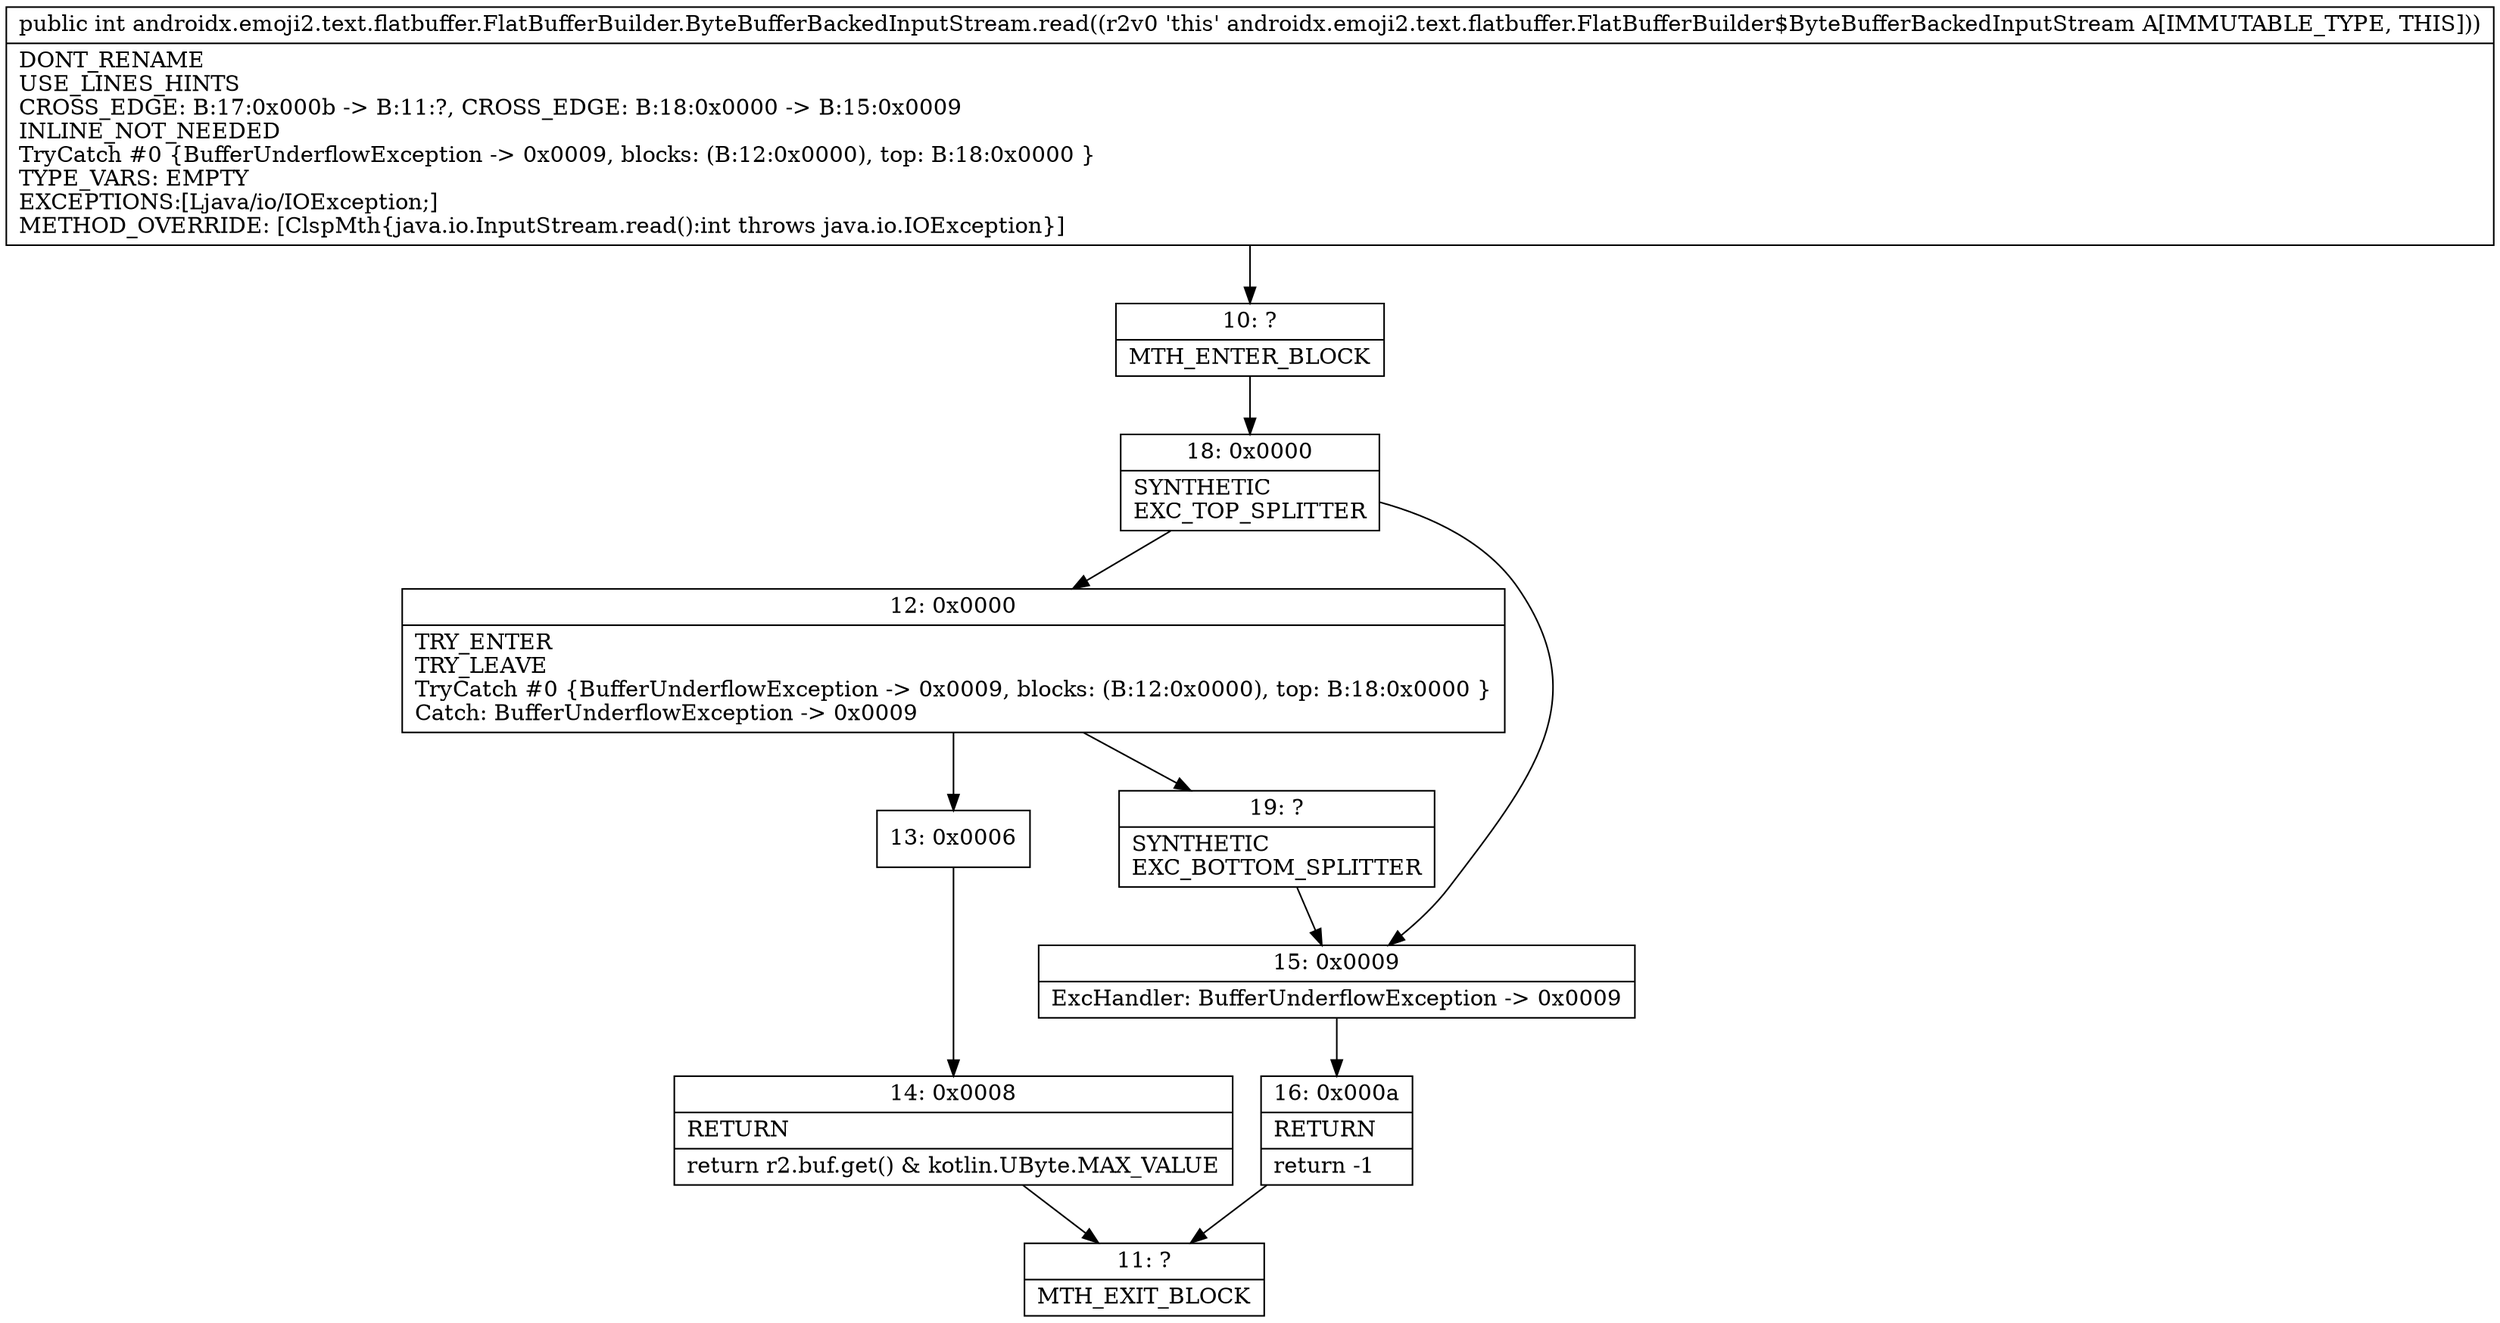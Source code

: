 digraph "CFG forandroidx.emoji2.text.flatbuffer.FlatBufferBuilder.ByteBufferBackedInputStream.read()I" {
Node_10 [shape=record,label="{10\:\ ?|MTH_ENTER_BLOCK\l}"];
Node_18 [shape=record,label="{18\:\ 0x0000|SYNTHETIC\lEXC_TOP_SPLITTER\l}"];
Node_12 [shape=record,label="{12\:\ 0x0000|TRY_ENTER\lTRY_LEAVE\lTryCatch #0 \{BufferUnderflowException \-\> 0x0009, blocks: (B:12:0x0000), top: B:18:0x0000 \}\lCatch: BufferUnderflowException \-\> 0x0009\l}"];
Node_13 [shape=record,label="{13\:\ 0x0006}"];
Node_14 [shape=record,label="{14\:\ 0x0008|RETURN\l|return r2.buf.get() & kotlin.UByte.MAX_VALUE\l}"];
Node_11 [shape=record,label="{11\:\ ?|MTH_EXIT_BLOCK\l}"];
Node_19 [shape=record,label="{19\:\ ?|SYNTHETIC\lEXC_BOTTOM_SPLITTER\l}"];
Node_15 [shape=record,label="{15\:\ 0x0009|ExcHandler: BufferUnderflowException \-\> 0x0009\l}"];
Node_16 [shape=record,label="{16\:\ 0x000a|RETURN\l|return \-1\l}"];
MethodNode[shape=record,label="{public int androidx.emoji2.text.flatbuffer.FlatBufferBuilder.ByteBufferBackedInputStream.read((r2v0 'this' androidx.emoji2.text.flatbuffer.FlatBufferBuilder$ByteBufferBackedInputStream A[IMMUTABLE_TYPE, THIS]))  | DONT_RENAME\lUSE_LINES_HINTS\lCROSS_EDGE: B:17:0x000b \-\> B:11:?, CROSS_EDGE: B:18:0x0000 \-\> B:15:0x0009\lINLINE_NOT_NEEDED\lTryCatch #0 \{BufferUnderflowException \-\> 0x0009, blocks: (B:12:0x0000), top: B:18:0x0000 \}\lTYPE_VARS: EMPTY\lEXCEPTIONS:[Ljava\/io\/IOException;]\lMETHOD_OVERRIDE: [ClspMth\{java.io.InputStream.read():int throws java.io.IOException\}]\l}"];
MethodNode -> Node_10;Node_10 -> Node_18;
Node_18 -> Node_12;
Node_18 -> Node_15;
Node_12 -> Node_13;
Node_12 -> Node_19;
Node_13 -> Node_14;
Node_14 -> Node_11;
Node_19 -> Node_15;
Node_15 -> Node_16;
Node_16 -> Node_11;
}

